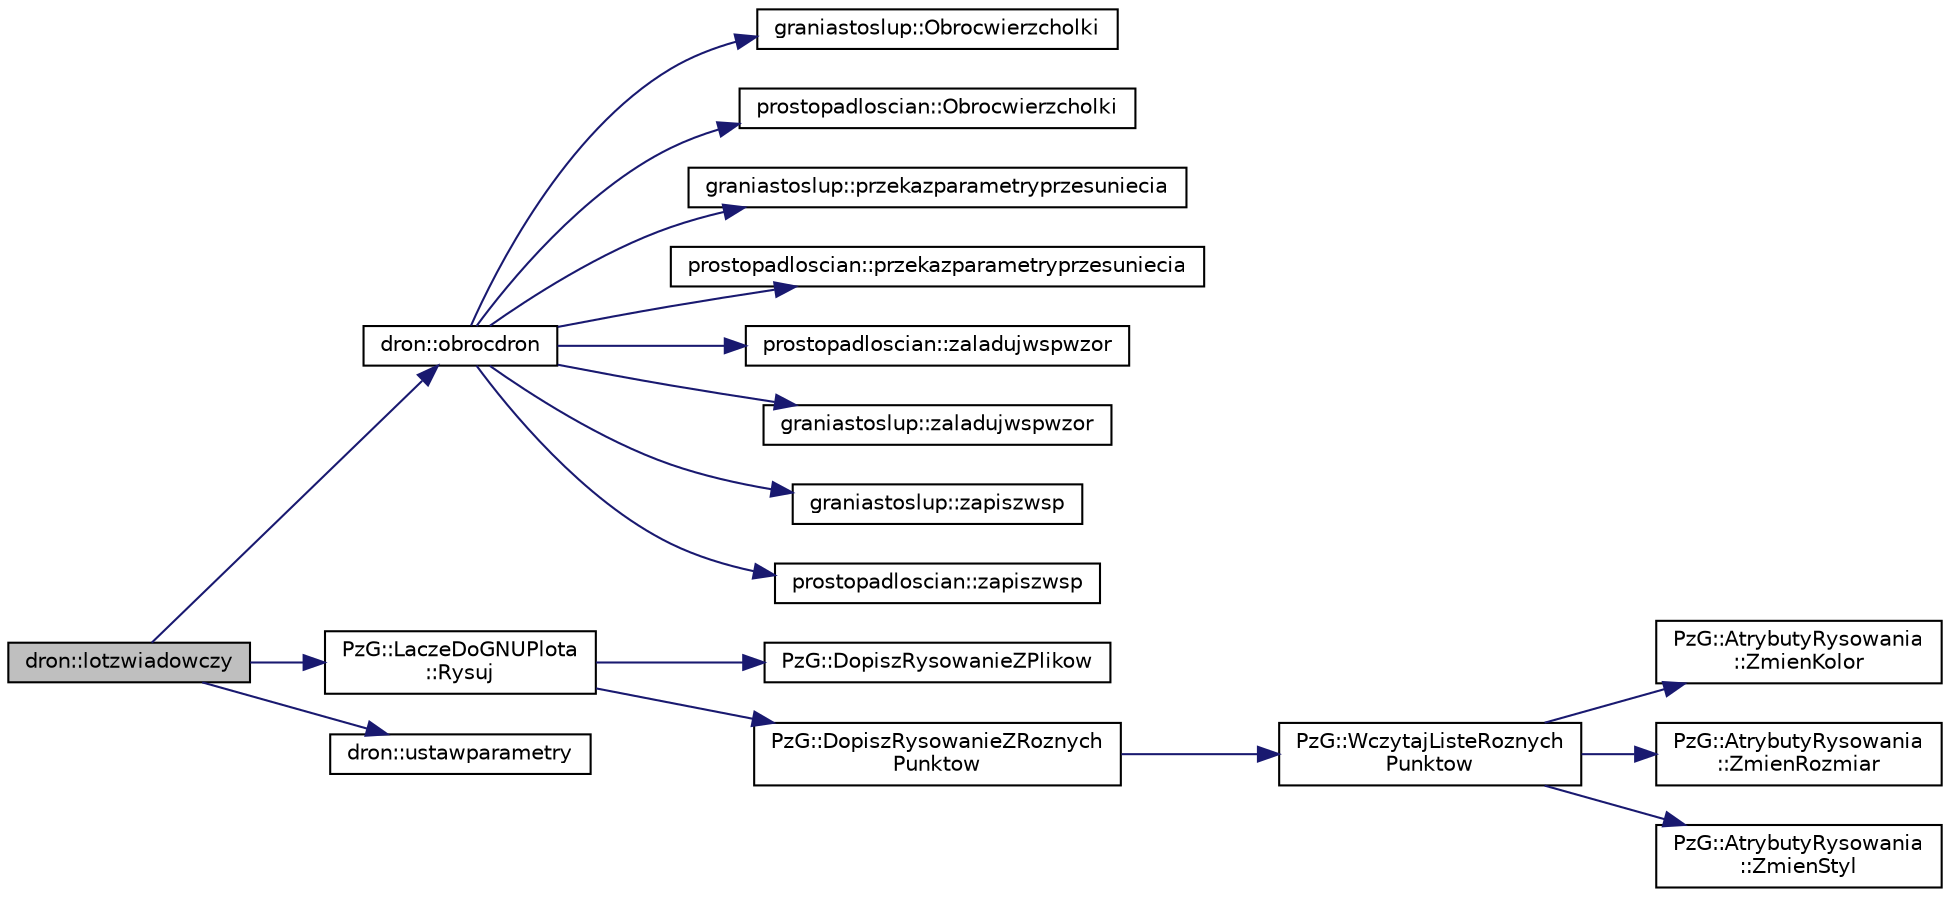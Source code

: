 digraph "dron::lotzwiadowczy"
{
 // LATEX_PDF_SIZE
  edge [fontname="Helvetica",fontsize="10",labelfontname="Helvetica",labelfontsize="10"];
  node [fontname="Helvetica",fontsize="10",shape=record];
  rankdir="LR";
  Node1 [label="dron::lotzwiadowczy",height=0.2,width=0.4,color="black", fillcolor="grey75", style="filled", fontcolor="black",tooltip="Metoda klasy dron. Nie dziala | | animuje lot zwiadowczy drona |."];
  Node1 -> Node2 [color="midnightblue",fontsize="10",style="solid",fontname="Helvetica"];
  Node2 [label="dron::obrocdron",height=0.2,width=0.4,color="black", fillcolor="white", style="filled",URL="$classdron.html#aebf10ce4ba25127733c1cafee667c247",tooltip="Metoda klasy dron. | | przesuwa i obraca drona do nowych wspolrzednych drona |."];
  Node2 -> Node3 [color="midnightblue",fontsize="10",style="solid",fontname="Helvetica"];
  Node3 [label="graniastoslup::Obrocwierzcholki",height=0.2,width=0.4,color="black", fillcolor="white", style="filled",URL="$classgraniastoslup.html#a0a15b9534445844744af98090736c215",tooltip="Metoda klasy graniastoslup. | | Argumenty: brak | | | oblicza wspolrzedne wierzcholkow graniastoslupa..."];
  Node2 -> Node4 [color="midnightblue",fontsize="10",style="solid",fontname="Helvetica"];
  Node4 [label="prostopadloscian::Obrocwierzcholki",height=0.2,width=0.4,color="black", fillcolor="white", style="filled",URL="$classprostopadloscian.html#a5c80e7641c9c23fc34ce5e4d94b94f8f",tooltip="Metoda klasy prostopadloscian. | | Argumenty: brak | | | oblicza wspolrzedne wierzcholkow prostopadlo..."];
  Node2 -> Node5 [color="midnightblue",fontsize="10",style="solid",fontname="Helvetica"];
  Node5 [label="graniastoslup::przekazparametryprzesuniecia",height=0.2,width=0.4,color="black", fillcolor="white", style="filled",URL="$classgraniastoslup.html#a8f396b7e3ad37585d4a4eb96903155eb",tooltip="Metoda klasy graniastoslup. | | Argumenty:   | polozenie1 aktualne przesuniecie od polozenia poczatko..."];
  Node2 -> Node6 [color="midnightblue",fontsize="10",style="solid",fontname="Helvetica"];
  Node6 [label="prostopadloscian::przekazparametryprzesuniecia",height=0.2,width=0.4,color="black", fillcolor="white", style="filled",URL="$classprostopadloscian.html#a64dbcbe94dccac1e633fa0ecb8ce8519",tooltip="Metoda klasy prostopadloscian. | | Argumenty:   | polozenie1 aktualne przesuniecie od polozenia pocza..."];
  Node2 -> Node7 [color="midnightblue",fontsize="10",style="solid",fontname="Helvetica"];
  Node7 [label="prostopadloscian::zaladujwspwzor",height=0.2,width=0.4,color="black", fillcolor="white", style="filled",URL="$classprostopadloscian.html#a2ff73ea0f6327e42d8dc270d0aeca4c6",tooltip="Metoda klasy prostopadloscian. | | Argumenty: | | Brak argumentow. | | Zwraca: | | tabele wypelnione ..."];
  Node2 -> Node8 [color="midnightblue",fontsize="10",style="solid",fontname="Helvetica"];
  Node8 [label="graniastoslup::zaladujwspwzor",height=0.2,width=0.4,color="black", fillcolor="white", style="filled",URL="$classgraniastoslup.html#ac7adc5dc81767fda1305fb682d689975",tooltip="Metoda klasy graniastoslup. | | Argumenty: | | Brak argumentow. | | Zwraca: | | Macierz wypelnione wa..."];
  Node2 -> Node9 [color="midnightblue",fontsize="10",style="solid",fontname="Helvetica"];
  Node9 [label="graniastoslup::zapiszwsp",height=0.2,width=0.4,color="black", fillcolor="white", style="filled",URL="$classgraniastoslup.html#aa82f5df4772ddc60865c16bebb6ab27f",tooltip="Metoda klasy graniastoslup. | | Argumenty: | | nazwaplikuzapisu-nazwa pliku do ktorej zostana zapisan..."];
  Node2 -> Node10 [color="midnightblue",fontsize="10",style="solid",fontname="Helvetica"];
  Node10 [label="prostopadloscian::zapiszwsp",height=0.2,width=0.4,color="black", fillcolor="white", style="filled",URL="$classprostopadloscian.html#a9b0575cdcfc7129fe198d0989a70c38f",tooltip="Metoda klasy prostopadloscian. | | Argumenty: | | nazwaplikuzapisu-nazwa pliku do ktorej zostana zapi..."];
  Node1 -> Node11 [color="midnightblue",fontsize="10",style="solid",fontname="Helvetica"];
  Node11 [label="PzG::LaczeDoGNUPlota\l::Rysuj",height=0.2,width=0.4,color="black", fillcolor="white", style="filled",URL="$class_pz_g_1_1_lacze_do_g_n_u_plota.html#a065f5b8402737cc62b0ad4f66d028335",tooltip="Generuje polecenie rysowania i przesyła je do gnuplota."];
  Node11 -> Node12 [color="midnightblue",fontsize="10",style="solid",fontname="Helvetica"];
  Node12 [label="PzG::DopiszRysowanieZPlikow",height=0.2,width=0.4,color="black", fillcolor="white", style="filled",URL="$namespace_pz_g.html#aa010184f31b26bb561b42f22438b821e",tooltip="Funkcja pomocnicza, dopisuje do polecenia wpisy związane z rysowaniem z pliku."];
  Node11 -> Node13 [color="midnightblue",fontsize="10",style="solid",fontname="Helvetica"];
  Node13 [label="PzG::DopiszRysowanieZRoznych\lPunktow",height=0.2,width=0.4,color="black", fillcolor="white", style="filled",URL="$namespace_pz_g.html#a7227cb39c785b1c746b6bb5515c0b781",tooltip="Dodaje do listy rysowanych punktów, punkty o różnych rozmiarach."];
  Node13 -> Node14 [color="midnightblue",fontsize="10",style="solid",fontname="Helvetica"];
  Node14 [label="PzG::WczytajListeRoznych\lPunktow",height=0.2,width=0.4,color="black", fillcolor="white", style="filled",URL="$namespace_pz_g.html#a169c311f0e0b6ffadcd44e91e749f72d",tooltip="Wczytuje z pliku listę punktów."];
  Node14 -> Node15 [color="midnightblue",fontsize="10",style="solid",fontname="Helvetica"];
  Node15 [label="PzG::AtrybutyRysowania\l::ZmienKolor",height=0.2,width=0.4,color="black", fillcolor="white", style="filled",URL="$class_pz_g_1_1_atrybuty_rysowania.html#ab068535b4d2f755c394557d1da72a4eb",tooltip="Zmienia kolor rysowania."];
  Node14 -> Node16 [color="midnightblue",fontsize="10",style="solid",fontname="Helvetica"];
  Node16 [label="PzG::AtrybutyRysowania\l::ZmienRozmiar",height=0.2,width=0.4,color="black", fillcolor="white", style="filled",URL="$class_pz_g_1_1_atrybuty_rysowania.html#af4b140eb03bc10b6fd816fad63f8372e",tooltip="Zmienia rozmiar rysowania."];
  Node14 -> Node17 [color="midnightblue",fontsize="10",style="solid",fontname="Helvetica"];
  Node17 [label="PzG::AtrybutyRysowania\l::ZmienStyl",height=0.2,width=0.4,color="black", fillcolor="white", style="filled",URL="$class_pz_g_1_1_atrybuty_rysowania.html#a2ac97706124b14072715ecf3f07e82b4",tooltip="Zmienia styl rysowania."];
  Node1 -> Node18 [color="midnightblue",fontsize="10",style="solid",fontname="Helvetica"];
  Node18 [label="dron::ustawparametry",height=0.2,width=0.4,color="black", fillcolor="white", style="filled",URL="$classdron.html#abf9d1bac7c5c7efc279bc4f526d42c2c",tooltip="Metoda klasy dron. | | Argumenty: | | polozenie2-aktualne przesuniecie | | kat aktualny kat | | przek..."];
}
